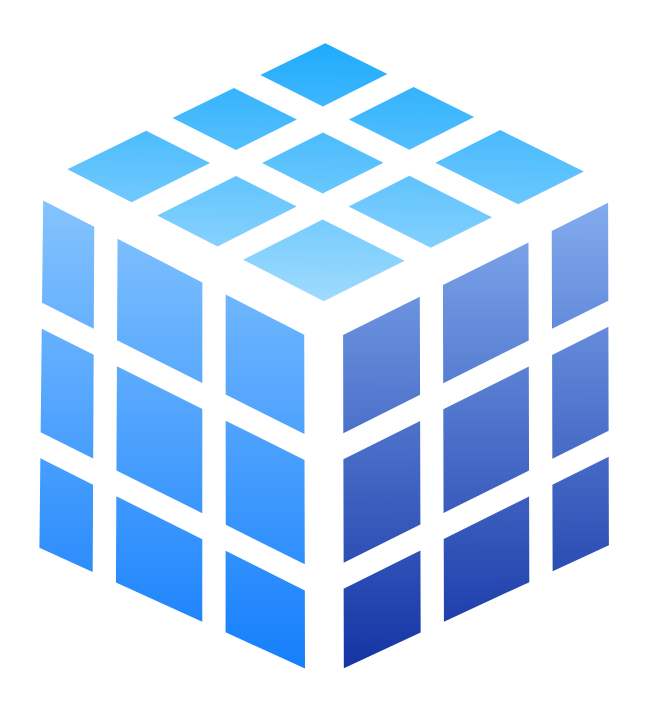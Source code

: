 <mxfile>
    <diagram id="mzcR0ytcABa9muztdbqk" name="Page-1">
        <mxGraphModel dx="1361" dy="660" grid="1" gridSize="10" guides="1" tooltips="1" connect="1" arrows="1" fold="1" page="1" pageScale="1" pageWidth="1169" pageHeight="827" math="0" shadow="0">
            <root>
                <mxCell id="0"/>
                <mxCell id="1" parent="0"/>
                <mxCell id="2" value="" style="aspect=fixed;perimeter=ellipsePerimeter;html=1;align=center;shadow=0;dashed=0;spacingTop=3;image;image=img/lib/active_directory/database_cube.svg;strokeWidth=3;sketch=0;labelBorderColor=none;" parent="1" vertex="1">
                    <mxGeometry x="360" y="160" width="324" height="360" as="geometry"/>
                </mxCell>
            </root>
        </mxGraphModel>
    </diagram>
</mxfile>